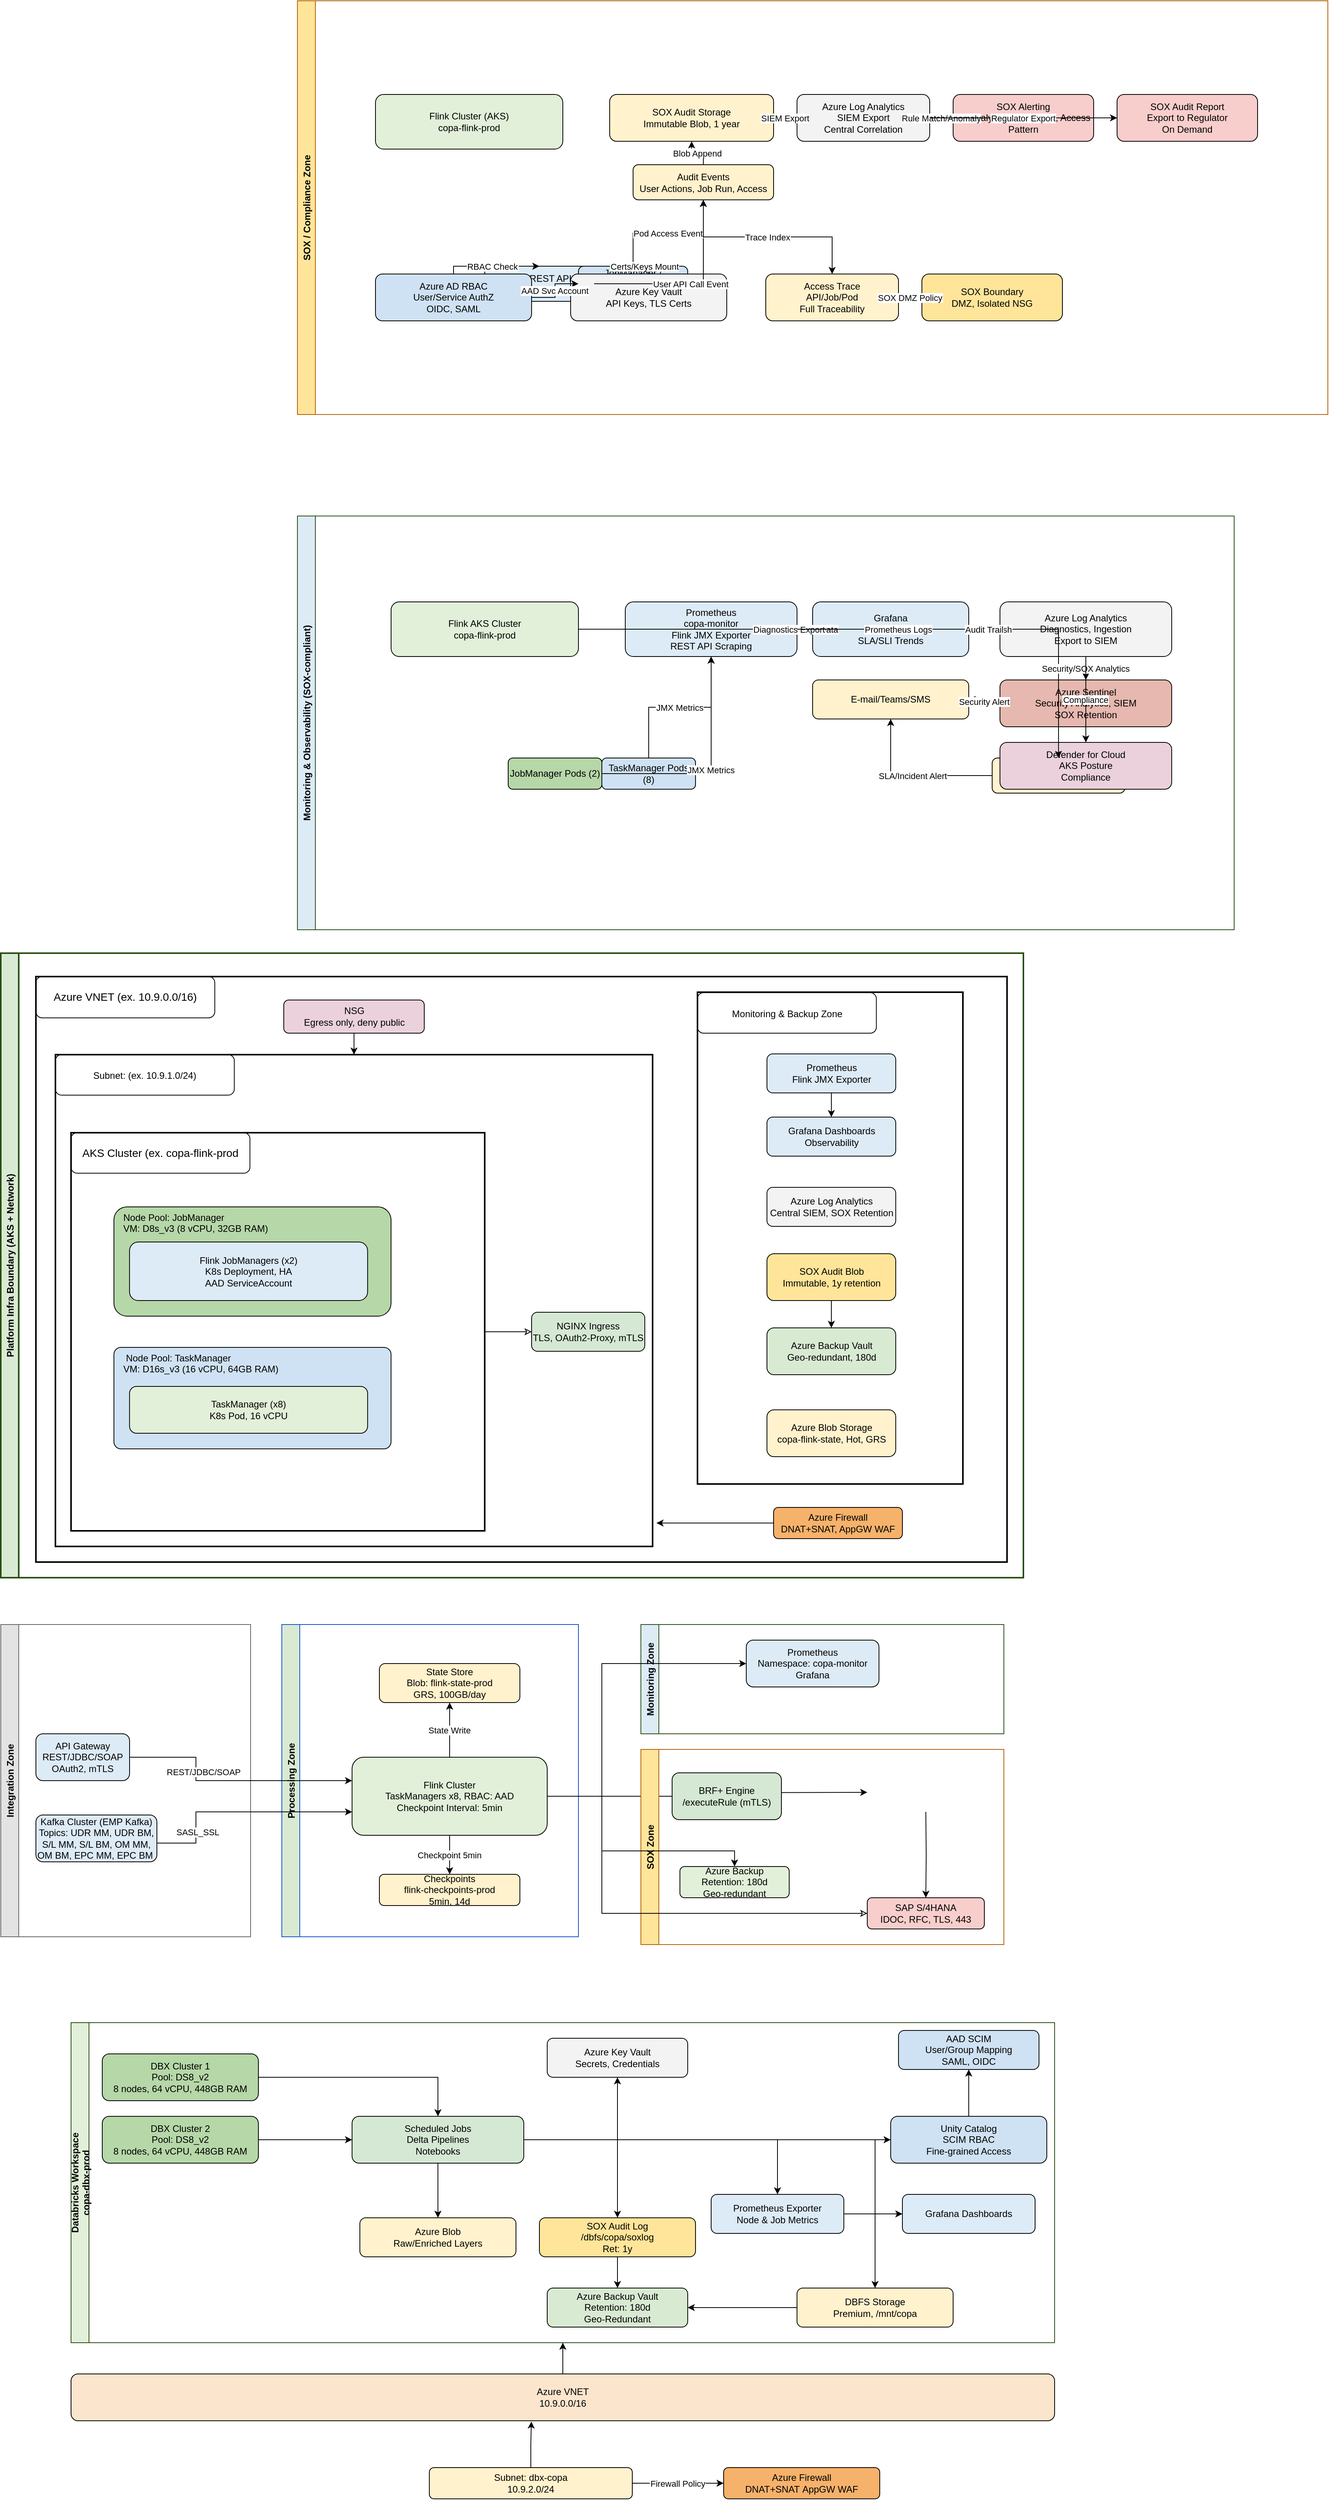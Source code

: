 <mxfile version="27.2.0">
  <diagram name="flink_reference_arch" id="t__8cAzvdVz3zwjNPJHr">
    <mxGraphModel dx="2833" dy="-122" grid="1" gridSize="10" guides="1" tooltips="1" connect="1" arrows="1" fold="1" page="1" pageScale="1" pageWidth="850" pageHeight="1100" math="0" shadow="0">
      <root>
        <mxCell id="0" />
        <mxCell id="1" parent="0" />
        <mxCell id="M-jHIXQNb2ykmkWjdRAq-25" value="SOX / Compliance Zone" style="swimlane;horizontal=0;fillColor=#ffe599;strokeColor=#b45f06;fontStyle=1;" parent="1" vertex="1">
          <mxGeometry x="-90" y="1130" width="1320" height="530" as="geometry" />
        </mxCell>
        <mxCell id="M-jHIXQNb2ykmkWjdRAq-26" value="Flink Cluster (AKS)&#xa;copa-flink-prod" style="rounded=1;whiteSpace=wrap;fillColor=#e2f0d9;" parent="M-jHIXQNb2ykmkWjdRAq-25" vertex="1">
          <mxGeometry x="100" y="120" width="240" height="70" as="geometry" />
        </mxCell>
        <mxCell id="M-jHIXQNb2ykmkWjdRAq-27" value="Flink REST API&#xa;TLS, OAuth2, RBAC" style="rounded=1;whiteSpace=wrap;fillColor=#ddebf7;" parent="M-jHIXQNb2ykmkWjdRAq-26" vertex="1">
          <mxGeometry x="140" y="220" width="140" height="45" as="geometry" />
        </mxCell>
        <mxCell id="M-jHIXQNb2ykmkWjdRAq-28" value="JobManager / TaskManager Pods&#xa;AAD Service Account" style="rounded=1;whiteSpace=wrap;fillColor=#cfe2f3;" parent="M-jHIXQNb2ykmkWjdRAq-26" vertex="1">
          <mxGeometry x="260" y="220" width="140" height="45" as="geometry" />
        </mxCell>
        <mxCell id="M-jHIXQNb2ykmkWjdRAq-29" value="SOX Audit Storage&#xa;Immutable Blob, 1 year" style="rounded=1;whiteSpace=wrap;fillColor=#fff2cc;" parent="M-jHIXQNb2ykmkWjdRAq-25" vertex="1">
          <mxGeometry x="400" y="120" width="210" height="60" as="geometry" />
        </mxCell>
        <mxCell id="M-jHIXQNb2ykmkWjdRAq-30" value="Audit Events&#xa;User Actions, Job Run, Access" style="rounded=1;whiteSpace=wrap;fillColor=#fff2cc;" parent="M-jHIXQNb2ykmkWjdRAq-25" vertex="1">
          <mxGeometry x="430" y="210" width="180" height="45" as="geometry" />
        </mxCell>
        <mxCell id="M-jHIXQNb2ykmkWjdRAq-31" value="Azure Log Analytics&#xa;SIEM Export&#xa;Central Correlation" style="rounded=1;whiteSpace=wrap;fillColor=#f3f3f3;" parent="M-jHIXQNb2ykmkWjdRAq-25" vertex="1">
          <mxGeometry x="640" y="120" width="170" height="60" as="geometry" />
        </mxCell>
        <mxCell id="M-jHIXQNb2ykmkWjdRAq-32" value="SOX Alerting&#xa;Anomaly, RBAC Breach, Access Pattern" style="rounded=1;whiteSpace=wrap;fillColor=#f8cecc;" parent="M-jHIXQNb2ykmkWjdRAq-25" vertex="1">
          <mxGeometry x="840" y="120" width="180" height="60" as="geometry" />
        </mxCell>
        <mxCell id="M-jHIXQNb2ykmkWjdRAq-33" value="SOX Audit Report&#xa;Export to Regulator&#xa;On Demand" style="rounded=1;whiteSpace=wrap;fillColor=#f8cecc;" parent="M-jHIXQNb2ykmkWjdRAq-25" vertex="1">
          <mxGeometry x="1050" y="120" width="180" height="60" as="geometry" />
        </mxCell>
        <mxCell id="M-jHIXQNb2ykmkWjdRAq-34" value="Azure AD RBAC&#xa;User/Service AuthZ&#xa;OIDC, SAML" style="rounded=1;whiteSpace=wrap;fillColor=#cfe2f3;" parent="M-jHIXQNb2ykmkWjdRAq-25" vertex="1">
          <mxGeometry x="100" y="350" width="200" height="60" as="geometry" />
        </mxCell>
        <mxCell id="M-jHIXQNb2ykmkWjdRAq-35" value="Azure Key Vault&#xa;API Keys, TLS Certs" style="rounded=1;whiteSpace=wrap;fillColor=#f3f3f3;" parent="M-jHIXQNb2ykmkWjdRAq-25" vertex="1">
          <mxGeometry x="350" y="350" width="200" height="60" as="geometry" />
        </mxCell>
        <mxCell id="M-jHIXQNb2ykmkWjdRAq-36" value="Access Trace&#xa;API/Job/Pod&#xa;Full Traceability" style="rounded=1;whiteSpace=wrap;fillColor=#fff2cc;" parent="M-jHIXQNb2ykmkWjdRAq-25" vertex="1">
          <mxGeometry x="600" y="350" width="170" height="60" as="geometry" />
        </mxCell>
        <mxCell id="M-jHIXQNb2ykmkWjdRAq-37" value="SOX Boundary&#xa;DMZ, Isolated NSG" style="rounded=1;whiteSpace=wrap;fillColor=#ffe599;" parent="M-jHIXQNb2ykmkWjdRAq-25" vertex="1">
          <mxGeometry x="800" y="350" width="180" height="60" as="geometry" />
        </mxCell>
        <mxCell id="M-jHIXQNb2ykmkWjdRAq-38" value="User API Call Event" style="edgeStyle=orthogonalEdgeStyle;rounded=0;" parent="1" source="M-jHIXQNb2ykmkWjdRAq-27" target="M-jHIXQNb2ykmkWjdRAq-30" edge="1">
          <mxGeometry relative="1" as="geometry" />
        </mxCell>
        <mxCell id="M-jHIXQNb2ykmkWjdRAq-39" value="Pod Access Event" style="edgeStyle=orthogonalEdgeStyle;rounded=0;" parent="1" source="M-jHIXQNb2ykmkWjdRAq-28" target="M-jHIXQNb2ykmkWjdRAq-30" edge="1">
          <mxGeometry relative="1" as="geometry" />
        </mxCell>
        <mxCell id="M-jHIXQNb2ykmkWjdRAq-40" value="Blob Append" style="edgeStyle=orthogonalEdgeStyle;rounded=0;" parent="1" source="M-jHIXQNb2ykmkWjdRAq-30" target="M-jHIXQNb2ykmkWjdRAq-29" edge="1">
          <mxGeometry relative="1" as="geometry" />
        </mxCell>
        <mxCell id="M-jHIXQNb2ykmkWjdRAq-41" value="SIEM Export" style="edgeStyle=orthogonalEdgeStyle;rounded=0;" parent="1" source="M-jHIXQNb2ykmkWjdRAq-29" target="M-jHIXQNb2ykmkWjdRAq-31" edge="1">
          <mxGeometry relative="1" as="geometry" />
        </mxCell>
        <mxCell id="M-jHIXQNb2ykmkWjdRAq-42" value="Rule Match/Anomaly" style="edgeStyle=orthogonalEdgeStyle;rounded=0;" parent="1" source="M-jHIXQNb2ykmkWjdRAq-31" target="M-jHIXQNb2ykmkWjdRAq-32" edge="1">
          <mxGeometry relative="1" as="geometry" />
        </mxCell>
        <mxCell id="M-jHIXQNb2ykmkWjdRAq-43" value="Regulator Export" style="edgeStyle=orthogonalEdgeStyle;rounded=0;" parent="1" source="M-jHIXQNb2ykmkWjdRAq-31" target="M-jHIXQNb2ykmkWjdRAq-33" edge="1">
          <mxGeometry relative="1" as="geometry" />
        </mxCell>
        <mxCell id="M-jHIXQNb2ykmkWjdRAq-44" value="RBAC Check" style="edgeStyle=orthogonalEdgeStyle;rounded=0;" parent="1" source="M-jHIXQNb2ykmkWjdRAq-34" target="M-jHIXQNb2ykmkWjdRAq-27" edge="1">
          <mxGeometry relative="1" as="geometry" />
        </mxCell>
        <mxCell id="M-jHIXQNb2ykmkWjdRAq-45" value="AAD Svc Account" style="edgeStyle=orthogonalEdgeStyle;rounded=0;" parent="1" source="M-jHIXQNb2ykmkWjdRAq-34" target="M-jHIXQNb2ykmkWjdRAq-28" edge="1">
          <mxGeometry relative="1" as="geometry" />
        </mxCell>
        <mxCell id="M-jHIXQNb2ykmkWjdRAq-46" value="Certs/Keys Mount" style="edgeStyle=orthogonalEdgeStyle;rounded=0;" parent="1" source="M-jHIXQNb2ykmkWjdRAq-35" target="M-jHIXQNb2ykmkWjdRAq-28" edge="1">
          <mxGeometry relative="1" as="geometry" />
        </mxCell>
        <mxCell id="M-jHIXQNb2ykmkWjdRAq-47" value="Trace Index" style="edgeStyle=orthogonalEdgeStyle;rounded=0;" parent="1" source="M-jHIXQNb2ykmkWjdRAq-30" target="M-jHIXQNb2ykmkWjdRAq-36" edge="1">
          <mxGeometry relative="1" as="geometry" />
        </mxCell>
        <mxCell id="M-jHIXQNb2ykmkWjdRAq-48" value="SOX DMZ Policy" style="edgeStyle=orthogonalEdgeStyle;rounded=0;" parent="1" source="M-jHIXQNb2ykmkWjdRAq-36" target="M-jHIXQNb2ykmkWjdRAq-37" edge="1">
          <mxGeometry relative="1" as="geometry" />
        </mxCell>
        <mxCell id="M-jHIXQNb2ykmkWjdRAq-49" value="Monitoring &amp; Observability (SOX-compliant)" style="swimlane;horizontal=0;fillColor=#ddebf7;strokeColor=#274e13;fontStyle=1;" parent="1" vertex="1">
          <mxGeometry x="-90" y="1790" width="1200" height="530" as="geometry" />
        </mxCell>
        <mxCell id="M-jHIXQNb2ykmkWjdRAq-50" value="Flink AKS Cluster&#xa;copa-flink-prod" style="rounded=1;whiteSpace=wrap;fillColor=#e2f0d9;" parent="M-jHIXQNb2ykmkWjdRAq-49" vertex="1">
          <mxGeometry x="120" y="110" width="240" height="70" as="geometry" />
        </mxCell>
        <mxCell id="M-jHIXQNb2ykmkWjdRAq-51" value="JobManager Pods (2)" style="rounded=1;whiteSpace=wrap;fillColor=#b6d7a8;" parent="M-jHIXQNb2ykmkWjdRAq-50" vertex="1">
          <mxGeometry x="150" y="200" width="120" height="40" as="geometry" />
        </mxCell>
        <mxCell id="M-jHIXQNb2ykmkWjdRAq-52" value="TaskManager Pods (8)" style="rounded=1;whiteSpace=wrap;fillColor=#cfe2f3;" parent="M-jHIXQNb2ykmkWjdRAq-50" vertex="1">
          <mxGeometry x="270" y="200" width="120" height="40" as="geometry" />
        </mxCell>
        <mxCell id="M-jHIXQNb2ykmkWjdRAq-53" value="Prometheus&#xa;copa-monitor&#xa;Flink JMX Exporter&#xa;REST API Scraping" style="rounded=1;whiteSpace=wrap;fillColor=#ddebf7;" parent="M-jHIXQNb2ykmkWjdRAq-49" vertex="1">
          <mxGeometry x="420" y="110" width="220" height="70" as="geometry" />
        </mxCell>
        <mxCell id="M-jHIXQNb2ykmkWjdRAq-54" value="Alertmanager&#xa;Teams/SMS/E-mail" style="rounded=1;whiteSpace=wrap;fillColor=#fff2cc;" parent="M-jHIXQNb2ykmkWjdRAq-53" vertex="1">
          <mxGeometry x="470" y="200" width="170" height="45" as="geometry" />
        </mxCell>
        <mxCell id="M-jHIXQNb2ykmkWjdRAq-55" value="Grafana&#xa;Dashboards&#xa;SLA/SLI Trends" style="rounded=1;whiteSpace=wrap;fillColor=#ddebf7;" parent="M-jHIXQNb2ykmkWjdRAq-49" vertex="1">
          <mxGeometry x="660" y="110" width="200" height="70" as="geometry" />
        </mxCell>
        <mxCell id="M-jHIXQNb2ykmkWjdRAq-56" value="Azure Log Analytics&#xa;Diagnostics, Ingestion&#xa;Export to SIEM" style="rounded=1;whiteSpace=wrap;fillColor=#f3f3f3;" parent="M-jHIXQNb2ykmkWjdRAq-49" vertex="1">
          <mxGeometry x="900" y="110" width="220" height="70" as="geometry" />
        </mxCell>
        <mxCell id="M-jHIXQNb2ykmkWjdRAq-57" value="Azure Sentinel&#xa;Security Analytics, SIEM&#xa;SOX Retention" style="rounded=1;whiteSpace=wrap;fillColor=#e6b8af;" parent="M-jHIXQNb2ykmkWjdRAq-49" vertex="1">
          <mxGeometry x="900" y="210" width="220" height="60" as="geometry" />
        </mxCell>
        <mxCell id="M-jHIXQNb2ykmkWjdRAq-58" value="Defender for Cloud&#xa;AKS Posture&#xa;Compliance" style="rounded=1;whiteSpace=wrap;fillColor=#ead1dc;" parent="M-jHIXQNb2ykmkWjdRAq-49" vertex="1">
          <mxGeometry x="900" y="290" width="220" height="60" as="geometry" />
        </mxCell>
        <mxCell id="M-jHIXQNb2ykmkWjdRAq-59" value="E-mail/Teams/SMS" style="rounded=1;whiteSpace=wrap;fillColor=#fff2cc;" parent="M-jHIXQNb2ykmkWjdRAq-49" vertex="1">
          <mxGeometry x="660" y="210" width="200" height="50" as="geometry" />
        </mxCell>
        <mxCell id="M-jHIXQNb2ykmkWjdRAq-60" value="JMX Metrics" style="edgeStyle=orthogonalEdgeStyle;rounded=0;" parent="1" source="M-jHIXQNb2ykmkWjdRAq-51" target="M-jHIXQNb2ykmkWjdRAq-53" edge="1">
          <mxGeometry relative="1" as="geometry" />
        </mxCell>
        <mxCell id="M-jHIXQNb2ykmkWjdRAq-61" value="JMX Metrics" style="edgeStyle=orthogonalEdgeStyle;rounded=0;" parent="1" source="M-jHIXQNb2ykmkWjdRAq-52" target="M-jHIXQNb2ykmkWjdRAq-53" edge="1">
          <mxGeometry relative="1" as="geometry" />
        </mxCell>
        <mxCell id="M-jHIXQNb2ykmkWjdRAq-62" value="Alert Push" style="edgeStyle=orthogonalEdgeStyle;rounded=0;" parent="1" source="M-jHIXQNb2ykmkWjdRAq-53" target="M-jHIXQNb2ykmkWjdRAq-54" edge="1">
          <mxGeometry relative="1" as="geometry" />
        </mxCell>
        <mxCell id="M-jHIXQNb2ykmkWjdRAq-63" value="Dashboards Data" style="edgeStyle=orthogonalEdgeStyle;rounded=0;" parent="1" source="M-jHIXQNb2ykmkWjdRAq-53" target="M-jHIXQNb2ykmkWjdRAq-55" edge="1">
          <mxGeometry relative="1" as="geometry" />
        </mxCell>
        <mxCell id="M-jHIXQNb2ykmkWjdRAq-64" value="Diagnostics Export" style="edgeStyle=orthogonalEdgeStyle;rounded=0;" parent="1" source="M-jHIXQNb2ykmkWjdRAq-50" target="M-jHIXQNb2ykmkWjdRAq-56" edge="1">
          <mxGeometry relative="1" as="geometry" />
        </mxCell>
        <mxCell id="M-jHIXQNb2ykmkWjdRAq-65" value="Prometheus Logs" style="edgeStyle=orthogonalEdgeStyle;rounded=0;" parent="1" source="M-jHIXQNb2ykmkWjdRAq-53" target="M-jHIXQNb2ykmkWjdRAq-56" edge="1">
          <mxGeometry relative="1" as="geometry" />
        </mxCell>
        <mxCell id="M-jHIXQNb2ykmkWjdRAq-66" value="Audit Trail" style="edgeStyle=orthogonalEdgeStyle;rounded=0;" parent="1" source="M-jHIXQNb2ykmkWjdRAq-55" target="M-jHIXQNb2ykmkWjdRAq-56" edge="1">
          <mxGeometry relative="1" as="geometry" />
        </mxCell>
        <mxCell id="M-jHIXQNb2ykmkWjdRAq-67" value="SLA/Incident Alert" style="edgeStyle=orthogonalEdgeStyle;rounded=0;" parent="1" source="M-jHIXQNb2ykmkWjdRAq-54" target="M-jHIXQNb2ykmkWjdRAq-59" edge="1">
          <mxGeometry relative="1" as="geometry" />
        </mxCell>
        <mxCell id="M-jHIXQNb2ykmkWjdRAq-68" value="Security/SOX Analytics" style="edgeStyle=orthogonalEdgeStyle;rounded=0;" parent="1" source="M-jHIXQNb2ykmkWjdRAq-56" target="M-jHIXQNb2ykmkWjdRAq-57" edge="1">
          <mxGeometry relative="1" as="geometry" />
        </mxCell>
        <mxCell id="M-jHIXQNb2ykmkWjdRAq-69" value="Compliance" style="edgeStyle=orthogonalEdgeStyle;rounded=0;" parent="1" source="M-jHIXQNb2ykmkWjdRAq-56" target="M-jHIXQNb2ykmkWjdRAq-58" edge="1">
          <mxGeometry relative="1" as="geometry" />
        </mxCell>
        <mxCell id="M-jHIXQNb2ykmkWjdRAq-70" value="Security Alert" style="edgeStyle=orthogonalEdgeStyle;rounded=0;" parent="1" source="M-jHIXQNb2ykmkWjdRAq-57" target="M-jHIXQNb2ykmkWjdRAq-59" edge="1">
          <mxGeometry relative="1" as="geometry" />
        </mxCell>
        <mxCell id="M-jHIXQNb2ykmkWjdRAq-121" value="Processing Zone" style="swimlane;horizontal=0;fillColor=#d9ead3;strokeColor=#1155cc;fontStyle=1;" parent="1" vertex="1">
          <mxGeometry x="-110" y="3210" width="380" height="400" as="geometry" />
        </mxCell>
        <mxCell id="M-jHIXQNb2ykmkWjdRAq-122" value="Flink Cluster&#xa;TaskManagers x8, RBAC: AAD&#xa;Checkpoint Interval: 5min" style="rounded=1;whiteSpace=wrap;fillColor=#e2f0d9;strokeColor=#000000;" parent="M-jHIXQNb2ykmkWjdRAq-121" vertex="1">
          <mxGeometry x="90" y="170" width="250" height="100" as="geometry" />
        </mxCell>
        <mxCell id="M-jHIXQNb2ykmkWjdRAq-123" value="State Store&#xa;Blob: flink-state-prod&#xa;GRS, 100GB/day" style="rounded=1;whiteSpace=wrap;fillColor=#fff2cc;" parent="M-jHIXQNb2ykmkWjdRAq-121" vertex="1">
          <mxGeometry x="125" y="50" width="180" height="50" as="geometry" />
        </mxCell>
        <mxCell id="M-jHIXQNb2ykmkWjdRAq-124" value="Checkpoints&#xa;flink-checkpoints-prod&#xa;5min, 14d" style="rounded=1;whiteSpace=wrap;fillColor=#fff2cc;" parent="M-jHIXQNb2ykmkWjdRAq-121" vertex="1">
          <mxGeometry x="125" y="320" width="180" height="40" as="geometry" />
        </mxCell>
        <mxCell id="M-jHIXQNb2ykmkWjdRAq-140" value="State Write" style="edgeStyle=orthogonalEdgeStyle;rounded=0;" parent="M-jHIXQNb2ykmkWjdRAq-121" source="M-jHIXQNb2ykmkWjdRAq-122" target="M-jHIXQNb2ykmkWjdRAq-123" edge="1">
          <mxGeometry relative="1" as="geometry" />
        </mxCell>
        <mxCell id="M-jHIXQNb2ykmkWjdRAq-141" value="Checkpoint 5min" style="edgeStyle=orthogonalEdgeStyle;rounded=0;" parent="M-jHIXQNb2ykmkWjdRAq-121" source="M-jHIXQNb2ykmkWjdRAq-122" target="M-jHIXQNb2ykmkWjdRAq-124" edge="1">
          <mxGeometry relative="1" as="geometry" />
        </mxCell>
        <mxCell id="M-jHIXQNb2ykmkWjdRAq-131" value="Integration Zone" style="swimlane;horizontal=0;fillColor=#e3e3e3;strokeColor=#666666;fontStyle=1;" parent="1" vertex="1">
          <mxGeometry x="-470" y="3210" width="320" height="400" as="geometry" />
        </mxCell>
        <mxCell id="M-jHIXQNb2ykmkWjdRAq-133" value="API Gateway&#xa;REST/JDBC/SOAP&#xa;OAuth2, mTLS" style="rounded=1;whiteSpace=wrap;fillColor=#ddebf7;" parent="M-jHIXQNb2ykmkWjdRAq-131" vertex="1">
          <mxGeometry x="45" y="140" width="120" height="60" as="geometry" />
        </mxCell>
        <mxCell id="M-jHIXQNb2ykmkWjdRAq-134" value="Kafka Cluster (EMP Kafka)&#xa;Topics: UDR MM, UDR BM, S/L MM, S/L BM, OM MM, OM BM, EPC MM, EPC BM " style="rounded=1;whiteSpace=wrap;fillColor=#ddebf7;" parent="M-jHIXQNb2ykmkWjdRAq-131" vertex="1">
          <mxGeometry x="45" y="244" width="155" height="60" as="geometry" />
        </mxCell>
        <mxCell id="M-jHIXQNb2ykmkWjdRAq-139" value="" style="edgeStyle=orthogonalEdgeStyle;rounded=0;" parent="M-jHIXQNb2ykmkWjdRAq-131" source="M-jHIXQNb2ykmkWjdRAq-134" target="M-jHIXQNb2ykmkWjdRAq-122" edge="1">
          <mxGeometry x="-0.515" relative="1" as="geometry">
            <Array as="points">
              <mxPoint x="250" y="280" />
              <mxPoint x="250" y="240" />
            </Array>
            <mxPoint as="offset" />
          </mxGeometry>
        </mxCell>
        <mxCell id="M-jHIXQNb2ykmkWjdRAq-149" value="SASL_SSL" style="edgeLabel;html=1;align=center;verticalAlign=middle;resizable=0;points=[];" parent="M-jHIXQNb2ykmkWjdRAq-139" vertex="1" connectable="0">
          <mxGeometry x="-0.555" y="-2" relative="1" as="geometry">
            <mxPoint as="offset" />
          </mxGeometry>
        </mxCell>
        <mxCell id="M-jHIXQNb2ykmkWjdRAq-135" value="Monitoring Zone" style="swimlane;horizontal=0;fillColor=#ddebf7;strokeColor=#274e13;fontStyle=1;" parent="1" vertex="1">
          <mxGeometry x="350" y="3210" width="465" height="140" as="geometry" />
        </mxCell>
        <mxCell id="M-jHIXQNb2ykmkWjdRAq-136" value="Prometheus&#xa;Namespace: copa-monitor&#xa;Grafana" style="rounded=1;whiteSpace=wrap;fillColor=#ddebf7;" parent="M-jHIXQNb2ykmkWjdRAq-135" vertex="1">
          <mxGeometry x="135" y="20" width="170" height="60" as="geometry" />
        </mxCell>
        <mxCell id="M-jHIXQNb2ykmkWjdRAq-138" value="REST/JDBC/SOAP" style="edgeStyle=orthogonalEdgeStyle;rounded=0;" parent="1" source="M-jHIXQNb2ykmkWjdRAq-133" target="M-jHIXQNb2ykmkWjdRAq-122" edge="1">
          <mxGeometry x="-0.343" y="10" relative="1" as="geometry">
            <Array as="points">
              <mxPoint x="-220" y="3380" />
              <mxPoint x="-220" y="3410" />
            </Array>
            <mxPoint as="offset" />
          </mxGeometry>
        </mxCell>
        <mxCell id="M-jHIXQNb2ykmkWjdRAq-143" value="SOX Log Event" style="edgeStyle=orthogonalEdgeStyle;rounded=0;" parent="1" source="M-jHIXQNb2ykmkWjdRAq-122" edge="1">
          <mxGeometry relative="1" as="geometry">
            <mxPoint x="640" y="3425.0" as="targetPoint" />
          </mxGeometry>
        </mxCell>
        <mxCell id="M-jHIXQNb2ykmkWjdRAq-125" value="SOX Zone" style="swimlane;horizontal=0;fillColor=#ffe599;strokeColor=#b45f06;fontStyle=1;" parent="1" vertex="1">
          <mxGeometry x="350" y="3370" width="465" height="250" as="geometry" />
        </mxCell>
        <mxCell id="M-jHIXQNb2ykmkWjdRAq-126" value="BRF+ Engine&#xa;/executeRule (mTLS)" style="rounded=1;whiteSpace=wrap;fillColor=#d5e8d4;" parent="M-jHIXQNb2ykmkWjdRAq-125" vertex="1">
          <mxGeometry x="40" y="30" width="140" height="60" as="geometry" />
        </mxCell>
        <mxCell id="M-jHIXQNb2ykmkWjdRAq-159" value="" style="edgeStyle=orthogonalEdgeStyle;rounded=0;orthogonalLoop=1;jettySize=auto;html=1;" parent="M-jHIXQNb2ykmkWjdRAq-125" target="M-jHIXQNb2ykmkWjdRAq-127" edge="1">
          <mxGeometry relative="1" as="geometry">
            <mxPoint x="365" y="80.0" as="sourcePoint" />
          </mxGeometry>
        </mxCell>
        <mxCell id="M-jHIXQNb2ykmkWjdRAq-130" value="Azure Backup&#xa;Retention: 180d&#xa;Geo-redundant" style="rounded=1;whiteSpace=wrap;fillColor=#e2f0d9;" parent="M-jHIXQNb2ykmkWjdRAq-125" vertex="1">
          <mxGeometry x="50" y="150" width="140" height="40" as="geometry" />
        </mxCell>
        <mxCell id="M-jHIXQNb2ykmkWjdRAq-127" value="SAP S/4HANA&#xa;IDOC, RFC, TLS, 443" style="rounded=1;whiteSpace=wrap;fillColor=#f8cecc;" parent="M-jHIXQNb2ykmkWjdRAq-125" vertex="1">
          <mxGeometry x="290" y="190" width="150" height="40" as="geometry" />
        </mxCell>
        <mxCell id="M-jHIXQNb2ykmkWjdRAq-156" value="" style="edgeStyle=orthogonalEdgeStyle;rounded=0;orthogonalLoop=1;jettySize=auto;html=1;entryX=0;entryY=0.5;entryDx=0;entryDy=0;" parent="1" source="M-jHIXQNb2ykmkWjdRAq-122" target="M-jHIXQNb2ykmkWjdRAq-136" edge="1">
          <mxGeometry relative="1" as="geometry">
            <Array as="points">
              <mxPoint x="300" y="3430" />
              <mxPoint x="300" y="3260" />
            </Array>
          </mxGeometry>
        </mxCell>
        <mxCell id="M-jHIXQNb2ykmkWjdRAq-153" value="" style="edgeStyle=orthogonalEdgeStyle;rounded=0;orthogonalLoop=1;jettySize=auto;html=1;entryX=0.5;entryY=0;entryDx=0;entryDy=0;exitX=1;exitY=0.5;exitDx=0;exitDy=0;" parent="1" source="M-jHIXQNb2ykmkWjdRAq-122" target="M-jHIXQNb2ykmkWjdRAq-130" edge="1">
          <mxGeometry relative="1" as="geometry">
            <Array as="points">
              <mxPoint x="300" y="3430" />
              <mxPoint x="300" y="3500" />
              <mxPoint x="470" y="3500" />
            </Array>
          </mxGeometry>
        </mxCell>
        <mxCell id="M-jHIXQNb2ykmkWjdRAq-158" value="" style="edgeStyle=orthogonalEdgeStyle;rounded=0;orthogonalLoop=1;jettySize=auto;html=1;entryX=1;entryY=0.5;entryDx=0;entryDy=0;startArrow=classic;startFill=0;endArrow=none;endFill=0;" parent="1" source="M-jHIXQNb2ykmkWjdRAq-127" target="M-jHIXQNb2ykmkWjdRAq-122" edge="1">
          <mxGeometry relative="1" as="geometry">
            <mxPoint x="545" y="3580" as="targetPoint" />
            <Array as="points">
              <mxPoint x="300" y="3580" />
              <mxPoint x="300" y="3430" />
            </Array>
          </mxGeometry>
        </mxCell>
        <mxCell id="k8rTpQtQXNA1Lfismtyz-60" value="" style="group" vertex="1" connectable="0" parent="1">
          <mxGeometry x="-470" y="2350" width="1310" height="800" as="geometry" />
        </mxCell>
        <mxCell id="k8rTpQtQXNA1Lfismtyz-21" value="" style="whiteSpace=wrap;html=1;fillColor=none;strokeWidth=2;labelPosition=right;verticalLabelPosition=top;align=left;verticalAlign=bottom;strokeColor=light-dark(#000000,#0707F6);" vertex="1" parent="k8rTpQtQXNA1Lfismtyz-60">
          <mxGeometry x="45" y="30" width="1244.05" height="750" as="geometry" />
        </mxCell>
        <mxCell id="k8rTpQtQXNA1Lfismtyz-54" value="" style="whiteSpace=wrap;html=1;fillColor=none;strokeWidth=2;labelPosition=right;verticalLabelPosition=top;align=left;verticalAlign=bottom;strokeColor=light-dark(#000000,#0EFF76);" vertex="1" parent="k8rTpQtQXNA1Lfismtyz-60">
          <mxGeometry x="892.5" y="50" width="340" height="630" as="geometry" />
        </mxCell>
        <mxCell id="M-jHIXQNb2ykmkWjdRAq-71" value="Platform Infra Boundary (AKS + Network)" style="swimlane;horizontal=0;fillColor=#d9ead3;strokeColor=#274e13;fontStyle=1;strokeWidth=2;" parent="k8rTpQtQXNA1Lfismtyz-60" vertex="1">
          <mxGeometry width="1310" height="800" as="geometry" />
        </mxCell>
        <mxCell id="k8rTpQtQXNA1Lfismtyz-51" value="SOX Audit Blob&#xa;Immutable, 1y retention" style="rounded=1;whiteSpace=wrap;fillColor=#ffe599;" vertex="1" parent="M-jHIXQNb2ykmkWjdRAq-71">
          <mxGeometry x="981.5" y="385" width="165" height="60" as="geometry" />
        </mxCell>
        <mxCell id="k8rTpQtQXNA1Lfismtyz-23" value="&lt;span style=&quot;text-align: left;&quot;&gt;Azure VNET (ex. 10.9.0.0/16)&lt;/span&gt;" style="text;strokeColor=default;align=center;fillColor=none;html=1;verticalAlign=middle;whiteSpace=wrap;rounded=1;fontSize=14;" vertex="1" parent="k8rTpQtQXNA1Lfismtyz-60">
          <mxGeometry x="45" y="30" width="229.166" height="52.86" as="geometry" />
        </mxCell>
        <mxCell id="k8rTpQtQXNA1Lfismtyz-27" value="   Node Pool: JobManager&#xa;   VM: D8s_v3 (8 vCPU, 32GB RAM)" style="rounded=1;whiteSpace=wrap;fillColor=#b6d7a8;labelPosition=center;verticalLabelPosition=middle;align=left;verticalAlign=top;arcSize=12;" vertex="1" parent="k8rTpQtQXNA1Lfismtyz-60">
          <mxGeometry x="144.93" y="325" width="355" height="140" as="geometry" />
        </mxCell>
        <mxCell id="k8rTpQtQXNA1Lfismtyz-29" value="    Node Pool: TaskManager&#xa;   VM: D16s_v3 (16 vCPU, 64GB RAM)" style="rounded=1;whiteSpace=wrap;fillColor=#cfe2f3;align=left;verticalAlign=top;arcSize=7;" vertex="1" parent="k8rTpQtQXNA1Lfismtyz-60">
          <mxGeometry x="144.93" y="505" width="355" height="130" as="geometry" />
        </mxCell>
        <mxCell id="k8rTpQtQXNA1Lfismtyz-30" value="Flink JobManagers (x2)&#xa;K8s Deployment, HA&#xa;AAD ServiceAccount" style="rounded=1;whiteSpace=wrap;fillColor=#ddebf7;" vertex="1" parent="k8rTpQtQXNA1Lfismtyz-60">
          <mxGeometry x="164.93" y="370" width="305" height="75" as="geometry" />
        </mxCell>
        <mxCell id="k8rTpQtQXNA1Lfismtyz-31" value="TaskManager (x8)&#xa;K8s Pod, 16 vCPU" style="rounded=1;whiteSpace=wrap;fillColor=#e2f0d9;" vertex="1" parent="k8rTpQtQXNA1Lfismtyz-60">
          <mxGeometry x="164.93" y="555" width="305" height="60" as="geometry" />
        </mxCell>
        <mxCell id="k8rTpQtQXNA1Lfismtyz-42" value="" style="edgeStyle=orthogonalEdgeStyle;rounded=0;orthogonalLoop=1;jettySize=auto;html=1;" edge="1" parent="k8rTpQtQXNA1Lfismtyz-60" source="k8rTpQtQXNA1Lfismtyz-33" target="k8rTpQtQXNA1Lfismtyz-36">
          <mxGeometry relative="1" as="geometry" />
        </mxCell>
        <mxCell id="k8rTpQtQXNA1Lfismtyz-33" value="NSG&#xa;Egress only, deny public" style="rounded=1;whiteSpace=wrap;fillColor=#ead1dc;" vertex="1" parent="k8rTpQtQXNA1Lfismtyz-60">
          <mxGeometry x="362.5" y="60" width="180" height="42.5" as="geometry" />
        </mxCell>
        <mxCell id="k8rTpQtQXNA1Lfismtyz-36" value="" style="whiteSpace=wrap;html=1;fillColor=none;strokeWidth=2;labelPosition=right;verticalLabelPosition=top;align=left;verticalAlign=bottom;strokeColor=light-dark(#000000,#0EFF76);" vertex="1" parent="k8rTpQtQXNA1Lfismtyz-60">
          <mxGeometry x="70" y="130" width="765" height="630" as="geometry" />
        </mxCell>
        <mxCell id="k8rTpQtQXNA1Lfismtyz-37" value="" style="group" vertex="1" connectable="0" parent="k8rTpQtQXNA1Lfismtyz-60">
          <mxGeometry x="90" y="230" width="529.93" height="510" as="geometry" />
        </mxCell>
        <mxCell id="k8rTpQtQXNA1Lfismtyz-25" value="" style="whiteSpace=wrap;html=1;fillColor=none;strokeWidth=2;labelPosition=right;verticalLabelPosition=top;align=left;verticalAlign=bottom;strokeColor=light-dark(#000000,#0EFF76);" vertex="1" parent="k8rTpQtQXNA1Lfismtyz-37">
          <mxGeometry x="0.005" width="529.925" height="510" as="geometry" />
        </mxCell>
        <mxCell id="k8rTpQtQXNA1Lfismtyz-26" value="&lt;span style=&quot;text-align: left;&quot;&gt;AKS Cluster (ex. copa-flink-prod&lt;/span&gt;" style="text;strokeColor=default;align=center;fillColor=none;html=1;verticalAlign=middle;whiteSpace=wrap;rounded=1;fontSize=14;" vertex="1" parent="k8rTpQtQXNA1Lfismtyz-37">
          <mxGeometry width="229.164" height="51.843" as="geometry" />
        </mxCell>
        <mxCell id="k8rTpQtQXNA1Lfismtyz-41" value="&lt;span style=&quot;font-size: 12px;&quot;&gt;Subnet: (ex.&amp;nbsp;&lt;/span&gt;&lt;span style=&quot;font-size: 12px;&quot;&gt;10.9.1.0/24)&lt;/span&gt;" style="text;strokeColor=default;align=center;fillColor=none;html=1;verticalAlign=middle;whiteSpace=wrap;rounded=1;fontSize=14;" vertex="1" parent="k8rTpQtQXNA1Lfismtyz-60">
          <mxGeometry x="70" y="130" width="229.164" height="51.843" as="geometry" />
        </mxCell>
        <mxCell id="k8rTpQtQXNA1Lfismtyz-46" value="" style="edgeStyle=orthogonalEdgeStyle;rounded=0;orthogonalLoop=1;jettySize=auto;html=1;startArrow=classic;startFill=0;endArrow=none;endFill=0;" edge="1" parent="k8rTpQtQXNA1Lfismtyz-60" source="k8rTpQtQXNA1Lfismtyz-45" target="k8rTpQtQXNA1Lfismtyz-25">
          <mxGeometry relative="1" as="geometry" />
        </mxCell>
        <mxCell id="k8rTpQtQXNA1Lfismtyz-45" value="NGINX Ingress&#xa;TLS, OAuth2-Proxy, mTLS" style="rounded=1;whiteSpace=wrap;fillColor=#d5e8d4;" vertex="1" parent="k8rTpQtQXNA1Lfismtyz-60">
          <mxGeometry x="680" y="460" width="145" height="50" as="geometry" />
        </mxCell>
        <mxCell id="k8rTpQtQXNA1Lfismtyz-56" value="" style="edgeStyle=orthogonalEdgeStyle;rounded=0;orthogonalLoop=1;jettySize=auto;html=1;entryX=0.5;entryY=0;entryDx=0;entryDy=0;" edge="1" parent="k8rTpQtQXNA1Lfismtyz-60" source="k8rTpQtQXNA1Lfismtyz-47" target="k8rTpQtQXNA1Lfismtyz-48">
          <mxGeometry relative="1" as="geometry" />
        </mxCell>
        <mxCell id="k8rTpQtQXNA1Lfismtyz-47" value="Prometheus&#xa;Flink JMX Exporter" style="rounded=1;whiteSpace=wrap;fillColor=#ddebf7;" vertex="1" parent="k8rTpQtQXNA1Lfismtyz-60">
          <mxGeometry x="981.5" y="129" width="165" height="50" as="geometry" />
        </mxCell>
        <mxCell id="k8rTpQtQXNA1Lfismtyz-48" value="Grafana Dashboards&#xa;Observability" style="rounded=1;whiteSpace=wrap;fillColor=#ddebf7;" vertex="1" parent="k8rTpQtQXNA1Lfismtyz-60">
          <mxGeometry x="981.5" y="210" width="165" height="50" as="geometry" />
        </mxCell>
        <mxCell id="k8rTpQtQXNA1Lfismtyz-49" value="Azure Log Analytics&#xa;Central SIEM, SOX Retention" style="rounded=1;whiteSpace=wrap;fillColor=#f3f3f3;" vertex="1" parent="k8rTpQtQXNA1Lfismtyz-60">
          <mxGeometry x="981.5" y="300" width="165" height="50" as="geometry" />
        </mxCell>
        <mxCell id="k8rTpQtQXNA1Lfismtyz-50" value="Azure Backup Vault&#xa;Geo-redundant, 180d" style="rounded=1;whiteSpace=wrap;fillColor=#d9ead3;" vertex="1" parent="k8rTpQtQXNA1Lfismtyz-60">
          <mxGeometry x="981.5" y="480" width="165" height="60" as="geometry" />
        </mxCell>
        <mxCell id="k8rTpQtQXNA1Lfismtyz-52" value="Azure Blob Storage&#xa;copa-flink-state, Hot, GRS" style="rounded=1;whiteSpace=wrap;fillColor=#fff2cc;" vertex="1" parent="k8rTpQtQXNA1Lfismtyz-60">
          <mxGeometry x="981.5" y="585" width="165" height="60" as="geometry" />
        </mxCell>
        <mxCell id="k8rTpQtQXNA1Lfismtyz-58" value="" style="edgeStyle=orthogonalEdgeStyle;rounded=0;orthogonalLoop=1;jettySize=auto;html=1;" edge="1" parent="k8rTpQtQXNA1Lfismtyz-60" source="k8rTpQtQXNA1Lfismtyz-53">
          <mxGeometry relative="1" as="geometry">
            <mxPoint x="840" y="730" as="targetPoint" />
          </mxGeometry>
        </mxCell>
        <mxCell id="k8rTpQtQXNA1Lfismtyz-53" value="Azure Firewall&#xa;DNAT+SNAT, AppGW WAF" style="rounded=1;whiteSpace=wrap;fillColor=#f6b26b;" vertex="1" parent="k8rTpQtQXNA1Lfismtyz-60">
          <mxGeometry x="990" y="710" width="165" height="40" as="geometry" />
        </mxCell>
        <mxCell id="k8rTpQtQXNA1Lfismtyz-55" value="&lt;span style=&quot;font-size: 12px;&quot;&gt;Monitoring &amp;amp; Backup Zone&lt;/span&gt;" style="text;strokeColor=default;align=center;fillColor=none;html=1;verticalAlign=middle;whiteSpace=wrap;rounded=1;fontSize=14;" vertex="1" parent="k8rTpQtQXNA1Lfismtyz-60">
          <mxGeometry x="892.5" y="50.66" width="229.164" height="51.843" as="geometry" />
        </mxCell>
        <mxCell id="k8rTpQtQXNA1Lfismtyz-59" value="" style="edgeStyle=orthogonalEdgeStyle;rounded=0;orthogonalLoop=1;jettySize=auto;html=1;" edge="1" parent="k8rTpQtQXNA1Lfismtyz-60" source="k8rTpQtQXNA1Lfismtyz-51" target="k8rTpQtQXNA1Lfismtyz-50">
          <mxGeometry relative="1" as="geometry" />
        </mxCell>
        <mxCell id="k8rTpQtQXNA1Lfismtyz-61" value="Databricks Workspace&#xa;copa-dbx-prod" style="swimlane;horizontal=0;fillColor=#e2f0d9;strokeColor=#274e13;fontStyle=1;" vertex="1" parent="1">
          <mxGeometry x="-380" y="3720" width="1260" height="410" as="geometry" />
        </mxCell>
        <mxCell id="k8rTpQtQXNA1Lfismtyz-62" value="DBX Cluster 1&#xa;Pool: DS8_v2&#xa;8 nodes, 64 vCPU, 448GB RAM" style="rounded=1;whiteSpace=wrap;fillColor=#b6d7a8;" vertex="1" parent="k8rTpQtQXNA1Lfismtyz-61">
          <mxGeometry x="40" y="40" width="200" height="60" as="geometry" />
        </mxCell>
        <mxCell id="k8rTpQtQXNA1Lfismtyz-63" value="DBX Cluster 2&#xa;Pool: DS8_v2&#xa;8 nodes, 64 vCPU, 448GB RAM" style="rounded=1;whiteSpace=wrap;fillColor=#b6d7a8;" vertex="1" parent="k8rTpQtQXNA1Lfismtyz-61">
          <mxGeometry x="40" y="120" width="200" height="60" as="geometry" />
        </mxCell>
        <mxCell id="k8rTpQtQXNA1Lfismtyz-64" value="Scheduled Jobs&#xa;Delta Pipelines&#xa;Notebooks" style="rounded=1;whiteSpace=wrap;fillColor=#d5e8d4;" vertex="1" parent="k8rTpQtQXNA1Lfismtyz-61">
          <mxGeometry x="360" y="120" width="220" height="60" as="geometry" />
        </mxCell>
        <mxCell id="k8rTpQtQXNA1Lfismtyz-65" value="Unity Catalog&#xa;SCIM RBAC&#xa;Fine-grained Access" style="rounded=1;whiteSpace=wrap;fillColor=#cfe2f3;" vertex="1" parent="k8rTpQtQXNA1Lfismtyz-61">
          <mxGeometry x="1050" y="120" width="200" height="60" as="geometry" />
        </mxCell>
        <mxCell id="k8rTpQtQXNA1Lfismtyz-67" value="Azure Blob&#xa;Raw/Enriched Layers" style="rounded=1;whiteSpace=wrap;fillColor=#fff2cc;" vertex="1" parent="k8rTpQtQXNA1Lfismtyz-61">
          <mxGeometry x="370" y="250" width="200" height="50" as="geometry" />
        </mxCell>
        <mxCell id="k8rTpQtQXNA1Lfismtyz-68" value="SOX Audit Log&#xa;/dbfs/copa/soxlog&#xa;Ret: 1y" style="rounded=1;whiteSpace=wrap;fillColor=#ffe599;" vertex="1" parent="k8rTpQtQXNA1Lfismtyz-61">
          <mxGeometry x="600" y="250" width="200" height="50" as="geometry" />
        </mxCell>
        <mxCell id="k8rTpQtQXNA1Lfismtyz-69" value="Prometheus Exporter&#xa;Node &amp; Job Metrics" style="rounded=1;whiteSpace=wrap;fillColor=#ddebf7;" vertex="1" parent="k8rTpQtQXNA1Lfismtyz-61">
          <mxGeometry x="820" y="220" width="170" height="50" as="geometry" />
        </mxCell>
        <mxCell id="k8rTpQtQXNA1Lfismtyz-70" value="Grafana Dashboards" style="rounded=1;whiteSpace=wrap;fillColor=#ddebf7;" vertex="1" parent="k8rTpQtQXNA1Lfismtyz-61">
          <mxGeometry x="1065" y="220" width="170" height="50" as="geometry" />
        </mxCell>
        <mxCell id="k8rTpQtQXNA1Lfismtyz-75" value="Azure Key Vault&#xa;Secrets, Credentials" style="rounded=1;whiteSpace=wrap;fillColor=#f3f3f3;" vertex="1" parent="k8rTpQtQXNA1Lfismtyz-61">
          <mxGeometry x="610" y="20" width="180" height="50" as="geometry" />
        </mxCell>
        <mxCell id="k8rTpQtQXNA1Lfismtyz-88" value="Secrets/Keys" style="edgeStyle=orthogonalEdgeStyle;rounded=0;fontColor=none;noLabel=1;" edge="1" parent="k8rTpQtQXNA1Lfismtyz-61" source="k8rTpQtQXNA1Lfismtyz-64" target="k8rTpQtQXNA1Lfismtyz-75">
          <mxGeometry x="-0.001" relative="1" as="geometry">
            <mxPoint as="offset" />
          </mxGeometry>
        </mxCell>
        <mxCell id="k8rTpQtQXNA1Lfismtyz-76" value="Azure Backup Vault&#xa;Retention: 180d&#xa;Geo-Redundant" style="rounded=1;whiteSpace=wrap;fillColor=#d9ead3;" vertex="1" parent="k8rTpQtQXNA1Lfismtyz-61">
          <mxGeometry x="610" y="340" width="180" height="50" as="geometry" />
        </mxCell>
        <mxCell id="k8rTpQtQXNA1Lfismtyz-90" value="Backup" style="edgeStyle=orthogonalEdgeStyle;rounded=0;fontColor=none;noLabel=1;" edge="1" parent="k8rTpQtQXNA1Lfismtyz-61" source="k8rTpQtQXNA1Lfismtyz-68" target="k8rTpQtQXNA1Lfismtyz-76">
          <mxGeometry relative="1" as="geometry" />
        </mxCell>
        <mxCell id="k8rTpQtQXNA1Lfismtyz-66" value="DBFS Storage&#xa;Premium, /mnt/copa" style="rounded=1;whiteSpace=wrap;fillColor=#fff2cc;" vertex="1" parent="k8rTpQtQXNA1Lfismtyz-61">
          <mxGeometry x="930" y="340" width="200" height="50" as="geometry" />
        </mxCell>
        <mxCell id="k8rTpQtQXNA1Lfismtyz-80" value="DBFS Write/Read" style="edgeStyle=orthogonalEdgeStyle;rounded=0;fontColor=none;noLabel=1;" edge="1" parent="k8rTpQtQXNA1Lfismtyz-61" source="k8rTpQtQXNA1Lfismtyz-64" target="k8rTpQtQXNA1Lfismtyz-66">
          <mxGeometry relative="1" as="geometry" />
        </mxCell>
        <mxCell id="k8rTpQtQXNA1Lfismtyz-89" value="Backup" style="edgeStyle=orthogonalEdgeStyle;rounded=0;fontColor=none;noLabel=1;" edge="1" parent="k8rTpQtQXNA1Lfismtyz-61" source="k8rTpQtQXNA1Lfismtyz-66" target="k8rTpQtQXNA1Lfismtyz-76">
          <mxGeometry x="0.004" relative="1" as="geometry">
            <mxPoint as="offset" />
          </mxGeometry>
        </mxCell>
        <mxCell id="k8rTpQtQXNA1Lfismtyz-94" value="" style="edgeStyle=orthogonalEdgeStyle;rounded=0;orthogonalLoop=1;jettySize=auto;html=1;" edge="1" parent="1" source="k8rTpQtQXNA1Lfismtyz-71">
          <mxGeometry relative="1" as="geometry">
            <mxPoint x="250" y="4130" as="targetPoint" />
          </mxGeometry>
        </mxCell>
        <mxCell id="k8rTpQtQXNA1Lfismtyz-71" value="Azure VNET&#xa;10.9.0.0/16" style="rounded=1;whiteSpace=wrap;fillColor=#fce5cd;" vertex="1" parent="1">
          <mxGeometry x="-380" y="4170" width="1260" height="60" as="geometry" />
        </mxCell>
        <mxCell id="k8rTpQtQXNA1Lfismtyz-74" value="AAD SCIM&#xa;User/Group Mapping&#xa;SAML, OIDC" style="rounded=1;whiteSpace=wrap;fillColor=#cfe2f3;" vertex="1" parent="1">
          <mxGeometry x="680" y="3730" width="180" height="50" as="geometry" />
        </mxCell>
        <mxCell id="k8rTpQtQXNA1Lfismtyz-77" value="Runs" style="edgeStyle=orthogonalEdgeStyle;rounded=0;fontColor=none;noLabel=1;" edge="1" parent="1" source="k8rTpQtQXNA1Lfismtyz-62" target="k8rTpQtQXNA1Lfismtyz-64">
          <mxGeometry relative="1" as="geometry">
            <mxPoint as="offset" />
          </mxGeometry>
        </mxCell>
        <mxCell id="k8rTpQtQXNA1Lfismtyz-78" value="Runs" style="edgeStyle=orthogonalEdgeStyle;rounded=0;fontColor=none;noLabel=1;" edge="1" parent="1" source="k8rTpQtQXNA1Lfismtyz-63" target="k8rTpQtQXNA1Lfismtyz-64">
          <mxGeometry relative="1" as="geometry" />
        </mxCell>
        <mxCell id="k8rTpQtQXNA1Lfismtyz-79" value="Data Access" style="edgeStyle=orthogonalEdgeStyle;rounded=0;fontColor=none;noLabel=1;" edge="1" parent="1" source="k8rTpQtQXNA1Lfismtyz-64" target="k8rTpQtQXNA1Lfismtyz-65">
          <mxGeometry relative="1" as="geometry" />
        </mxCell>
        <mxCell id="k8rTpQtQXNA1Lfismtyz-81" value="Blob Write/Read" style="edgeStyle=orthogonalEdgeStyle;rounded=0;fontColor=none;noLabel=1;" edge="1" parent="1" source="k8rTpQtQXNA1Lfismtyz-64" target="k8rTpQtQXNA1Lfismtyz-67">
          <mxGeometry relative="1" as="geometry" />
        </mxCell>
        <mxCell id="k8rTpQtQXNA1Lfismtyz-82" value="SOX Log" style="edgeStyle=orthogonalEdgeStyle;rounded=0;fontColor=none;noLabel=1;" edge="1" parent="1" source="k8rTpQtQXNA1Lfismtyz-64" target="k8rTpQtQXNA1Lfismtyz-68">
          <mxGeometry relative="1" as="geometry" />
        </mxCell>
        <mxCell id="k8rTpQtQXNA1Lfismtyz-83" value="Metrics" style="edgeStyle=orthogonalEdgeStyle;rounded=0;fontColor=none;noLabel=1;" edge="1" parent="1" source="k8rTpQtQXNA1Lfismtyz-64" target="k8rTpQtQXNA1Lfismtyz-69">
          <mxGeometry relative="1" as="geometry" />
        </mxCell>
        <mxCell id="k8rTpQtQXNA1Lfismtyz-84" value="Dashboards" style="edgeStyle=orthogonalEdgeStyle;rounded=0;fontColor=none;noLabel=1;" edge="1" parent="1" source="k8rTpQtQXNA1Lfismtyz-69" target="k8rTpQtQXNA1Lfismtyz-70">
          <mxGeometry x="-0.2" y="-25" relative="1" as="geometry">
            <mxPoint as="offset" />
          </mxGeometry>
        </mxCell>
        <mxCell id="k8rTpQtQXNA1Lfismtyz-87" value="SCIM Sync" style="edgeStyle=orthogonalEdgeStyle;rounded=0;fontColor=none;noLabel=1;" edge="1" parent="1" source="k8rTpQtQXNA1Lfismtyz-65" target="k8rTpQtQXNA1Lfismtyz-74">
          <mxGeometry relative="1" as="geometry" />
        </mxCell>
        <mxCell id="k8rTpQtQXNA1Lfismtyz-92" value="" style="edgeStyle=orthogonalEdgeStyle;rounded=0;orthogonalLoop=1;jettySize=auto;html=1;entryX=0.468;entryY=1.016;entryDx=0;entryDy=0;entryPerimeter=0;" edge="1" parent="1" source="k8rTpQtQXNA1Lfismtyz-72" target="k8rTpQtQXNA1Lfismtyz-71">
          <mxGeometry relative="1" as="geometry">
            <mxPoint x="194.0" y="4280" as="targetPoint" />
          </mxGeometry>
        </mxCell>
        <mxCell id="k8rTpQtQXNA1Lfismtyz-72" value="Subnet: dbx-copa&#xa;10.9.2.0/24" style="rounded=1;whiteSpace=wrap;fillColor=#fff2cc;" vertex="1" parent="1">
          <mxGeometry x="79" y="4290" width="260" height="40" as="geometry" />
        </mxCell>
        <mxCell id="k8rTpQtQXNA1Lfismtyz-73" value="Azure Firewall&#xa;DNAT+SNAT AppGW WAF" style="rounded=1;whiteSpace=wrap;fillColor=#f6b26b;" vertex="1" parent="1">
          <mxGeometry x="456" y="4290" width="200" height="40" as="geometry" />
        </mxCell>
        <mxCell id="k8rTpQtQXNA1Lfismtyz-86" value="Firewall Policy" style="edgeStyle=orthogonalEdgeStyle;rounded=0;" edge="1" parent="1" source="k8rTpQtQXNA1Lfismtyz-72" target="k8rTpQtQXNA1Lfismtyz-73">
          <mxGeometry relative="1" as="geometry" />
        </mxCell>
      </root>
    </mxGraphModel>
  </diagram>
</mxfile>
